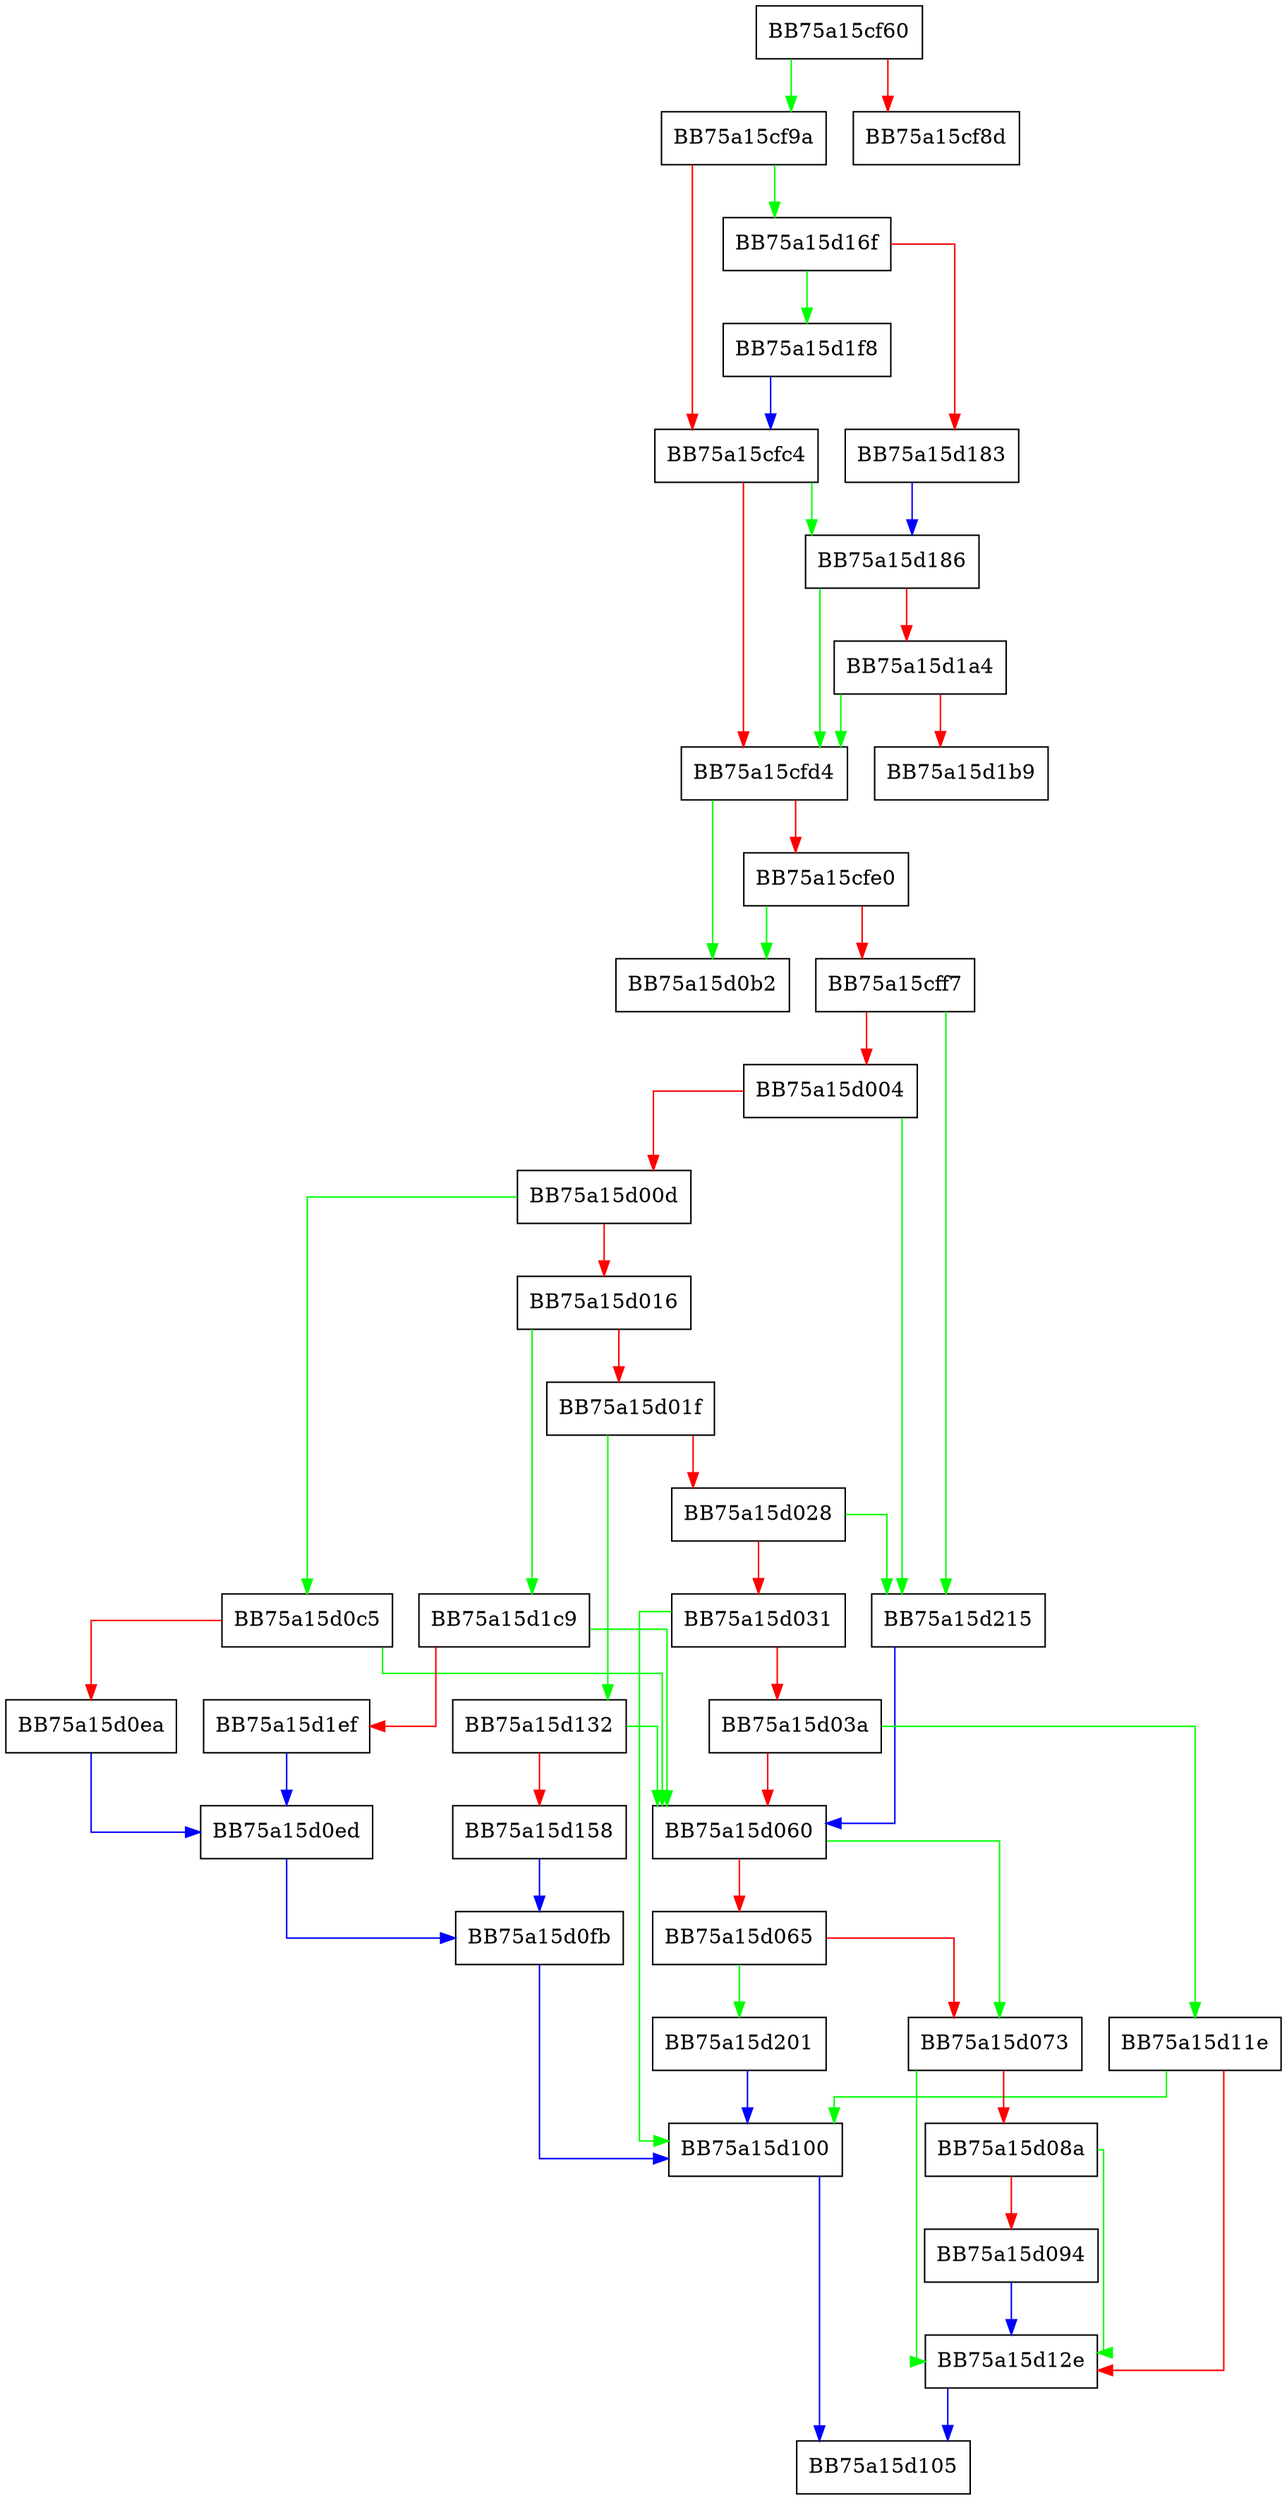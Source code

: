 digraph mp_lua_get_contextdata {
  node [shape="box"];
  graph [splines=ortho];
  BB75a15cf60 -> BB75a15cf9a [color="green"];
  BB75a15cf60 -> BB75a15cf8d [color="red"];
  BB75a15cf9a -> BB75a15d16f [color="green"];
  BB75a15cf9a -> BB75a15cfc4 [color="red"];
  BB75a15cfc4 -> BB75a15d186 [color="green"];
  BB75a15cfc4 -> BB75a15cfd4 [color="red"];
  BB75a15cfd4 -> BB75a15d0b2 [color="green"];
  BB75a15cfd4 -> BB75a15cfe0 [color="red"];
  BB75a15cfe0 -> BB75a15d0b2 [color="green"];
  BB75a15cfe0 -> BB75a15cff7 [color="red"];
  BB75a15cff7 -> BB75a15d215 [color="green"];
  BB75a15cff7 -> BB75a15d004 [color="red"];
  BB75a15d004 -> BB75a15d215 [color="green"];
  BB75a15d004 -> BB75a15d00d [color="red"];
  BB75a15d00d -> BB75a15d0c5 [color="green"];
  BB75a15d00d -> BB75a15d016 [color="red"];
  BB75a15d016 -> BB75a15d1c9 [color="green"];
  BB75a15d016 -> BB75a15d01f [color="red"];
  BB75a15d01f -> BB75a15d132 [color="green"];
  BB75a15d01f -> BB75a15d028 [color="red"];
  BB75a15d028 -> BB75a15d215 [color="green"];
  BB75a15d028 -> BB75a15d031 [color="red"];
  BB75a15d031 -> BB75a15d100 [color="green"];
  BB75a15d031 -> BB75a15d03a [color="red"];
  BB75a15d03a -> BB75a15d11e [color="green"];
  BB75a15d03a -> BB75a15d060 [color="red"];
  BB75a15d060 -> BB75a15d073 [color="green"];
  BB75a15d060 -> BB75a15d065 [color="red"];
  BB75a15d065 -> BB75a15d201 [color="green"];
  BB75a15d065 -> BB75a15d073 [color="red"];
  BB75a15d073 -> BB75a15d12e [color="green"];
  BB75a15d073 -> BB75a15d08a [color="red"];
  BB75a15d08a -> BB75a15d12e [color="green"];
  BB75a15d08a -> BB75a15d094 [color="red"];
  BB75a15d094 -> BB75a15d12e [color="blue"];
  BB75a15d0c5 -> BB75a15d060 [color="green"];
  BB75a15d0c5 -> BB75a15d0ea [color="red"];
  BB75a15d0ea -> BB75a15d0ed [color="blue"];
  BB75a15d0ed -> BB75a15d0fb [color="blue"];
  BB75a15d0fb -> BB75a15d100 [color="blue"];
  BB75a15d100 -> BB75a15d105 [color="blue"];
  BB75a15d11e -> BB75a15d100 [color="green"];
  BB75a15d11e -> BB75a15d12e [color="red"];
  BB75a15d12e -> BB75a15d105 [color="blue"];
  BB75a15d132 -> BB75a15d060 [color="green"];
  BB75a15d132 -> BB75a15d158 [color="red"];
  BB75a15d158 -> BB75a15d0fb [color="blue"];
  BB75a15d16f -> BB75a15d1f8 [color="green"];
  BB75a15d16f -> BB75a15d183 [color="red"];
  BB75a15d183 -> BB75a15d186 [color="blue"];
  BB75a15d186 -> BB75a15cfd4 [color="green"];
  BB75a15d186 -> BB75a15d1a4 [color="red"];
  BB75a15d1a4 -> BB75a15cfd4 [color="green"];
  BB75a15d1a4 -> BB75a15d1b9 [color="red"];
  BB75a15d1c9 -> BB75a15d060 [color="green"];
  BB75a15d1c9 -> BB75a15d1ef [color="red"];
  BB75a15d1ef -> BB75a15d0ed [color="blue"];
  BB75a15d1f8 -> BB75a15cfc4 [color="blue"];
  BB75a15d201 -> BB75a15d100 [color="blue"];
  BB75a15d215 -> BB75a15d060 [color="blue"];
}